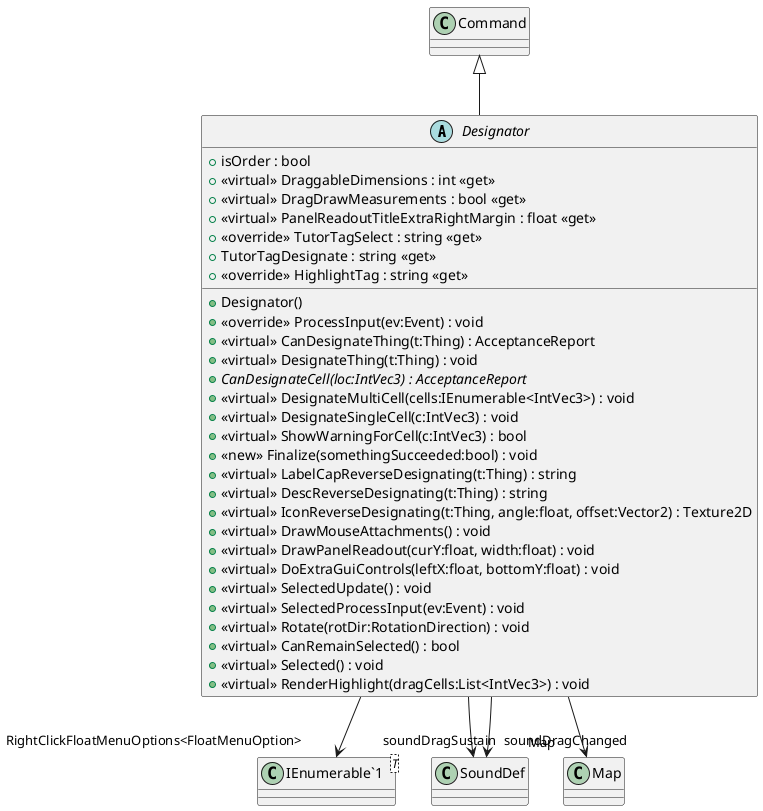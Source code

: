 @startuml
abstract class Designator {
    + isOrder : bool
    + <<virtual>> DraggableDimensions : int <<get>>
    + <<virtual>> DragDrawMeasurements : bool <<get>>
    + <<virtual>> PanelReadoutTitleExtraRightMargin : float <<get>>
    + <<override>> TutorTagSelect : string <<get>>
    + TutorTagDesignate : string <<get>>
    + <<override>> HighlightTag : string <<get>>
    + Designator()
    + <<override>> ProcessInput(ev:Event) : void
    + <<virtual>> CanDesignateThing(t:Thing) : AcceptanceReport
    + <<virtual>> DesignateThing(t:Thing) : void
    + {abstract} CanDesignateCell(loc:IntVec3) : AcceptanceReport
    + <<virtual>> DesignateMultiCell(cells:IEnumerable<IntVec3>) : void
    + <<virtual>> DesignateSingleCell(c:IntVec3) : void
    + <<virtual>> ShowWarningForCell(c:IntVec3) : bool
    + <<new>> Finalize(somethingSucceeded:bool) : void
    + <<virtual>> LabelCapReverseDesignating(t:Thing) : string
    + <<virtual>> DescReverseDesignating(t:Thing) : string
    + <<virtual>> IconReverseDesignating(t:Thing, angle:float, offset:Vector2) : Texture2D
    + <<virtual>> DrawMouseAttachments() : void
    + <<virtual>> DrawPanelReadout(curY:float, width:float) : void
    + <<virtual>> DoExtraGuiControls(leftX:float, bottomY:float) : void
    + <<virtual>> SelectedUpdate() : void
    + <<virtual>> SelectedProcessInput(ev:Event) : void
    + <<virtual>> Rotate(rotDir:RotationDirection) : void
    + <<virtual>> CanRemainSelected() : bool
    + <<virtual>> Selected() : void
    + <<virtual>> RenderHighlight(dragCells:List<IntVec3>) : void
}
class "IEnumerable`1"<T> {
}
Command <|-- Designator
Designator --> "soundDragSustain" SoundDef
Designator --> "soundDragChanged" SoundDef
Designator --> "Map" Map
Designator --> "RightClickFloatMenuOptions<FloatMenuOption>" "IEnumerable`1"
@enduml
